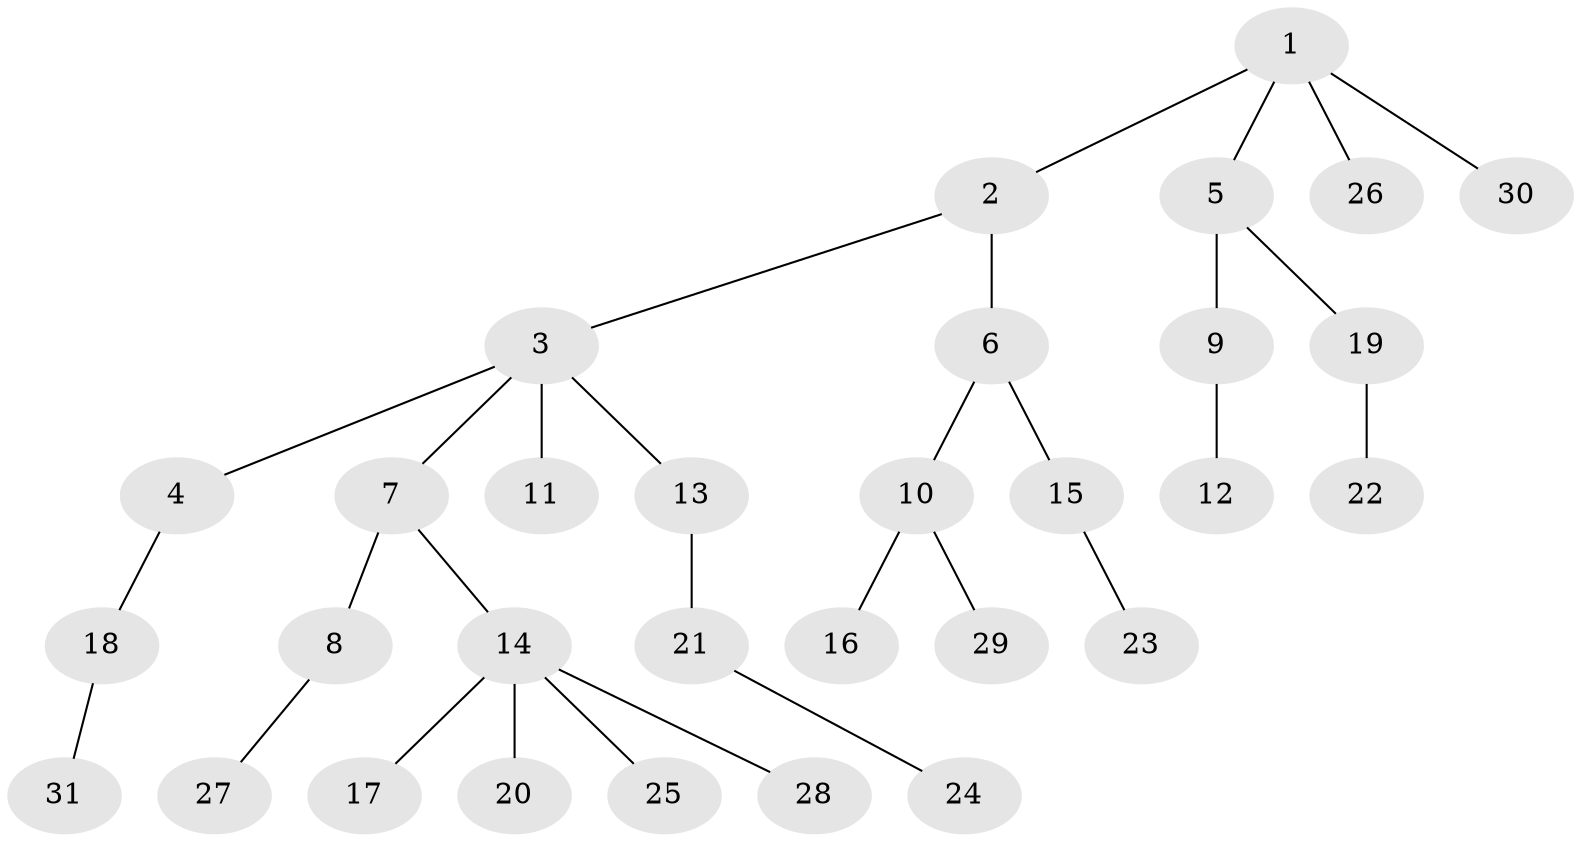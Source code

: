 // original degree distribution, {5: 0.03278688524590164, 3: 0.13114754098360656, 7: 0.01639344262295082, 1: 0.5081967213114754, 4: 0.04918032786885246, 6: 0.01639344262295082, 2: 0.2459016393442623}
// Generated by graph-tools (version 1.1) at 2025/37/03/09/25 02:37:04]
// undirected, 31 vertices, 30 edges
graph export_dot {
graph [start="1"]
  node [color=gray90,style=filled];
  1;
  2;
  3;
  4;
  5;
  6;
  7;
  8;
  9;
  10;
  11;
  12;
  13;
  14;
  15;
  16;
  17;
  18;
  19;
  20;
  21;
  22;
  23;
  24;
  25;
  26;
  27;
  28;
  29;
  30;
  31;
  1 -- 2 [weight=1.0];
  1 -- 5 [weight=1.0];
  1 -- 26 [weight=1.0];
  1 -- 30 [weight=1.0];
  2 -- 3 [weight=1.0];
  2 -- 6 [weight=2.0];
  3 -- 4 [weight=1.0];
  3 -- 7 [weight=1.0];
  3 -- 11 [weight=1.0];
  3 -- 13 [weight=1.0];
  4 -- 18 [weight=1.0];
  5 -- 9 [weight=1.0];
  5 -- 19 [weight=1.0];
  6 -- 10 [weight=1.0];
  6 -- 15 [weight=1.0];
  7 -- 8 [weight=1.0];
  7 -- 14 [weight=1.0];
  8 -- 27 [weight=1.0];
  9 -- 12 [weight=1.0];
  10 -- 16 [weight=1.0];
  10 -- 29 [weight=1.0];
  13 -- 21 [weight=1.0];
  14 -- 17 [weight=1.0];
  14 -- 20 [weight=1.0];
  14 -- 25 [weight=1.0];
  14 -- 28 [weight=1.0];
  15 -- 23 [weight=1.0];
  18 -- 31 [weight=1.0];
  19 -- 22 [weight=2.0];
  21 -- 24 [weight=1.0];
}
